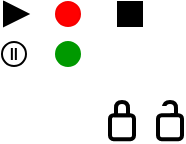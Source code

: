 <mxfile version="24.6.4" type="device">
  <diagram name="Page-1" id="McOUifjXpkMoaRvFPcwU">
    <mxGraphModel dx="309" dy="176" grid="1" gridSize="10" guides="1" tooltips="1" connect="1" arrows="1" fold="1" page="1" pageScale="1" pageWidth="850" pageHeight="1100" math="0" shadow="0">
      <root>
        <mxCell id="0" />
        <mxCell id="1" parent="0" />
        <mxCell id="QAgMmHnV4qorRCx6iJZ6-1" value="" style="triangle;whiteSpace=wrap;html=1;aspect=fixed;fillColor=#000000;" vertex="1" parent="1">
          <mxGeometry x="393" y="350" width="12" height="12" as="geometry" />
        </mxCell>
        <mxCell id="QAgMmHnV4qorRCx6iJZ6-2" value="" style="ellipse;whiteSpace=wrap;html=1;aspect=fixed;fillColor=#FF0000;strokeColor=#f50000;" vertex="1" parent="1">
          <mxGeometry x="419" y="350" width="12" height="12" as="geometry" />
        </mxCell>
        <mxCell id="QAgMmHnV4qorRCx6iJZ6-3" value="" style="whiteSpace=wrap;html=1;aspect=fixed;fillColor=#000000;" vertex="1" parent="1">
          <mxGeometry x="450" y="350" width="12" height="12" as="geometry" />
        </mxCell>
        <mxCell id="QAgMmHnV4qorRCx6iJZ6-4" value="" style="ellipse;whiteSpace=wrap;html=1;aspect=fixed;fillColor=#009900;strokeColor=#009900;" vertex="1" parent="1">
          <mxGeometry x="419" y="370" width="12" height="12" as="geometry" />
        </mxCell>
        <mxCell id="QAgMmHnV4qorRCx6iJZ6-10" value="" style="group" vertex="1" connectable="0" parent="1">
          <mxGeometry x="392" y="370" width="12" height="12" as="geometry" />
        </mxCell>
        <mxCell id="QAgMmHnV4qorRCx6iJZ6-7" value="" style="ellipse;whiteSpace=wrap;html=1;aspect=fixed;fillColor=none;strokeColor=#000000;" vertex="1" parent="QAgMmHnV4qorRCx6iJZ6-10">
          <mxGeometry width="12" height="12" as="geometry" />
        </mxCell>
        <mxCell id="QAgMmHnV4qorRCx6iJZ6-8" value="" style="endArrow=none;html=1;rounded=0;endSize=4;startSize=4;" edge="1" parent="QAgMmHnV4qorRCx6iJZ6-10">
          <mxGeometry width="50" height="50" relative="1" as="geometry">
            <mxPoint x="6.93" y="9" as="sourcePoint" />
            <mxPoint x="6.93" y="3" as="targetPoint" />
          </mxGeometry>
        </mxCell>
        <mxCell id="QAgMmHnV4qorRCx6iJZ6-9" value="" style="endArrow=none;html=1;rounded=0;endSize=4;startSize=4;" edge="1" parent="QAgMmHnV4qorRCx6iJZ6-10">
          <mxGeometry width="50" height="50" relative="1" as="geometry">
            <mxPoint x="4.93" y="9" as="sourcePoint" />
            <mxPoint x="4.93" y="3" as="targetPoint" />
          </mxGeometry>
        </mxCell>
        <mxCell id="QAgMmHnV4qorRCx6iJZ6-22" value="" style="group;aspect=fixed;" vertex="1" connectable="0" parent="1">
          <mxGeometry x="446" y="400" width="12" height="18.6" as="geometry" />
        </mxCell>
        <mxCell id="QAgMmHnV4qorRCx6iJZ6-12" value="" style="rounded=1;whiteSpace=wrap;html=1;strokeWidth=2;aspect=fixed;" vertex="1" parent="QAgMmHnV4qorRCx6iJZ6-22">
          <mxGeometry y="6.6" width="12.0" height="12.0" as="geometry" />
        </mxCell>
        <mxCell id="QAgMmHnV4qorRCx6iJZ6-15" value="" style="shape=delay;whiteSpace=wrap;html=1;direction=north;strokeWidth=2;aspect=fixed;" vertex="1" parent="QAgMmHnV4qorRCx6iJZ6-22">
          <mxGeometry x="3" width="6.0" height="6.6" as="geometry" />
        </mxCell>
        <mxCell id="QAgMmHnV4qorRCx6iJZ6-23" value="" style="group;aspect=fixed;" vertex="1" connectable="0" parent="1">
          <mxGeometry x="470" y="400" width="12" height="18.6" as="geometry" />
        </mxCell>
        <mxCell id="QAgMmHnV4qorRCx6iJZ6-18" value="" style="shape=delay;whiteSpace=wrap;html=1;direction=north;strokeWidth=2;" vertex="1" parent="QAgMmHnV4qorRCx6iJZ6-23">
          <mxGeometry x="3" width="6" height="6.6" as="geometry" />
        </mxCell>
        <mxCell id="QAgMmHnV4qorRCx6iJZ6-21" value="" style="rounded=1;whiteSpace=wrap;html=1;strokeWidth=0;strokeColor=none;" vertex="1" parent="QAgMmHnV4qorRCx6iJZ6-23">
          <mxGeometry y="1.8" width="6" height="4.2" as="geometry" />
        </mxCell>
        <mxCell id="QAgMmHnV4qorRCx6iJZ6-17" value="" style="rounded=1;whiteSpace=wrap;html=1;strokeWidth=2;" vertex="1" parent="QAgMmHnV4qorRCx6iJZ6-23">
          <mxGeometry y="6.6" width="12" height="12.0" as="geometry" />
        </mxCell>
      </root>
    </mxGraphModel>
  </diagram>
</mxfile>
